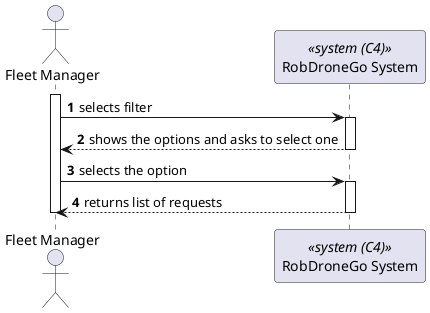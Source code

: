 @startuml process-view
autonumber

actor FM as "Fleet Manager"
participant SYS as "RobDroneGo System" <<system (C4)>>

activate FM

FM -> SYS : selects filter 
activate SYS

FM <-- SYS : shows the options and asks to select one
deactivate SYS

FM -> SYS : selects the option
activate SYS

FM <-- SYS : returns list of requests
deactivate SYS

deactivate FM

@enduml
